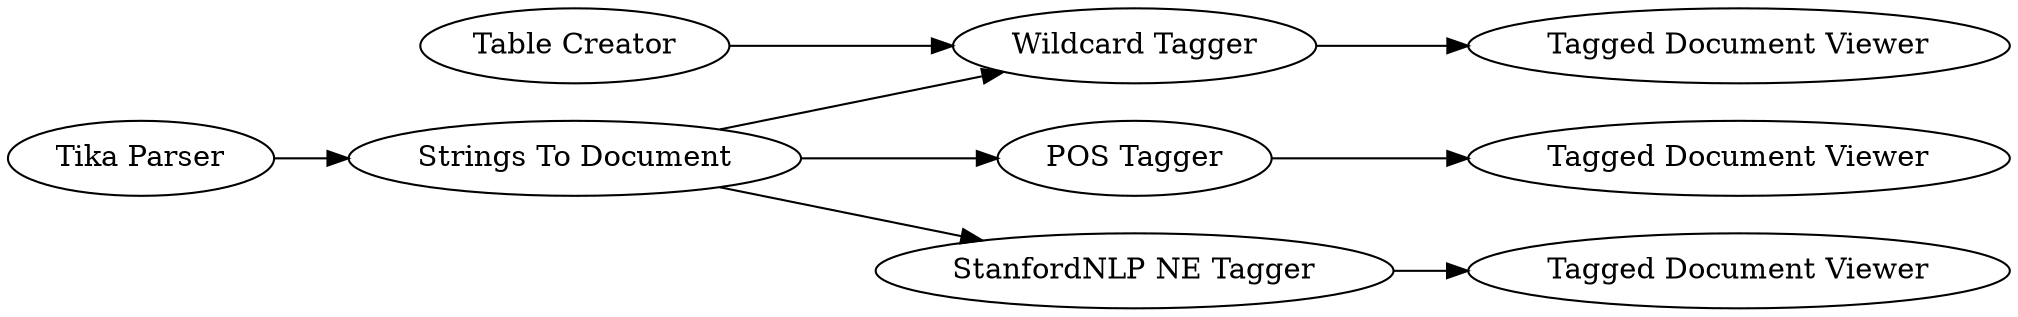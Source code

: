digraph {
	10 -> 13
	11 -> 10
	7 -> 8
	4 -> 5
	9 -> 12
	5 -> 10
	5 -> 9
	5 -> 7
	5 [label="Strings To Document"]
	13 [label="Tagged Document Viewer"]
	7 [label="POS Tagger"]
	9 [label="StanfordNLP NE Tagger"]
	11 [label="Table Creator"]
	4 [label="Tika Parser"]
	8 [label="Tagged Document Viewer"]
	12 [label="Tagged Document Viewer"]
	10 [label="Wildcard Tagger"]
	rankdir=LR
}
